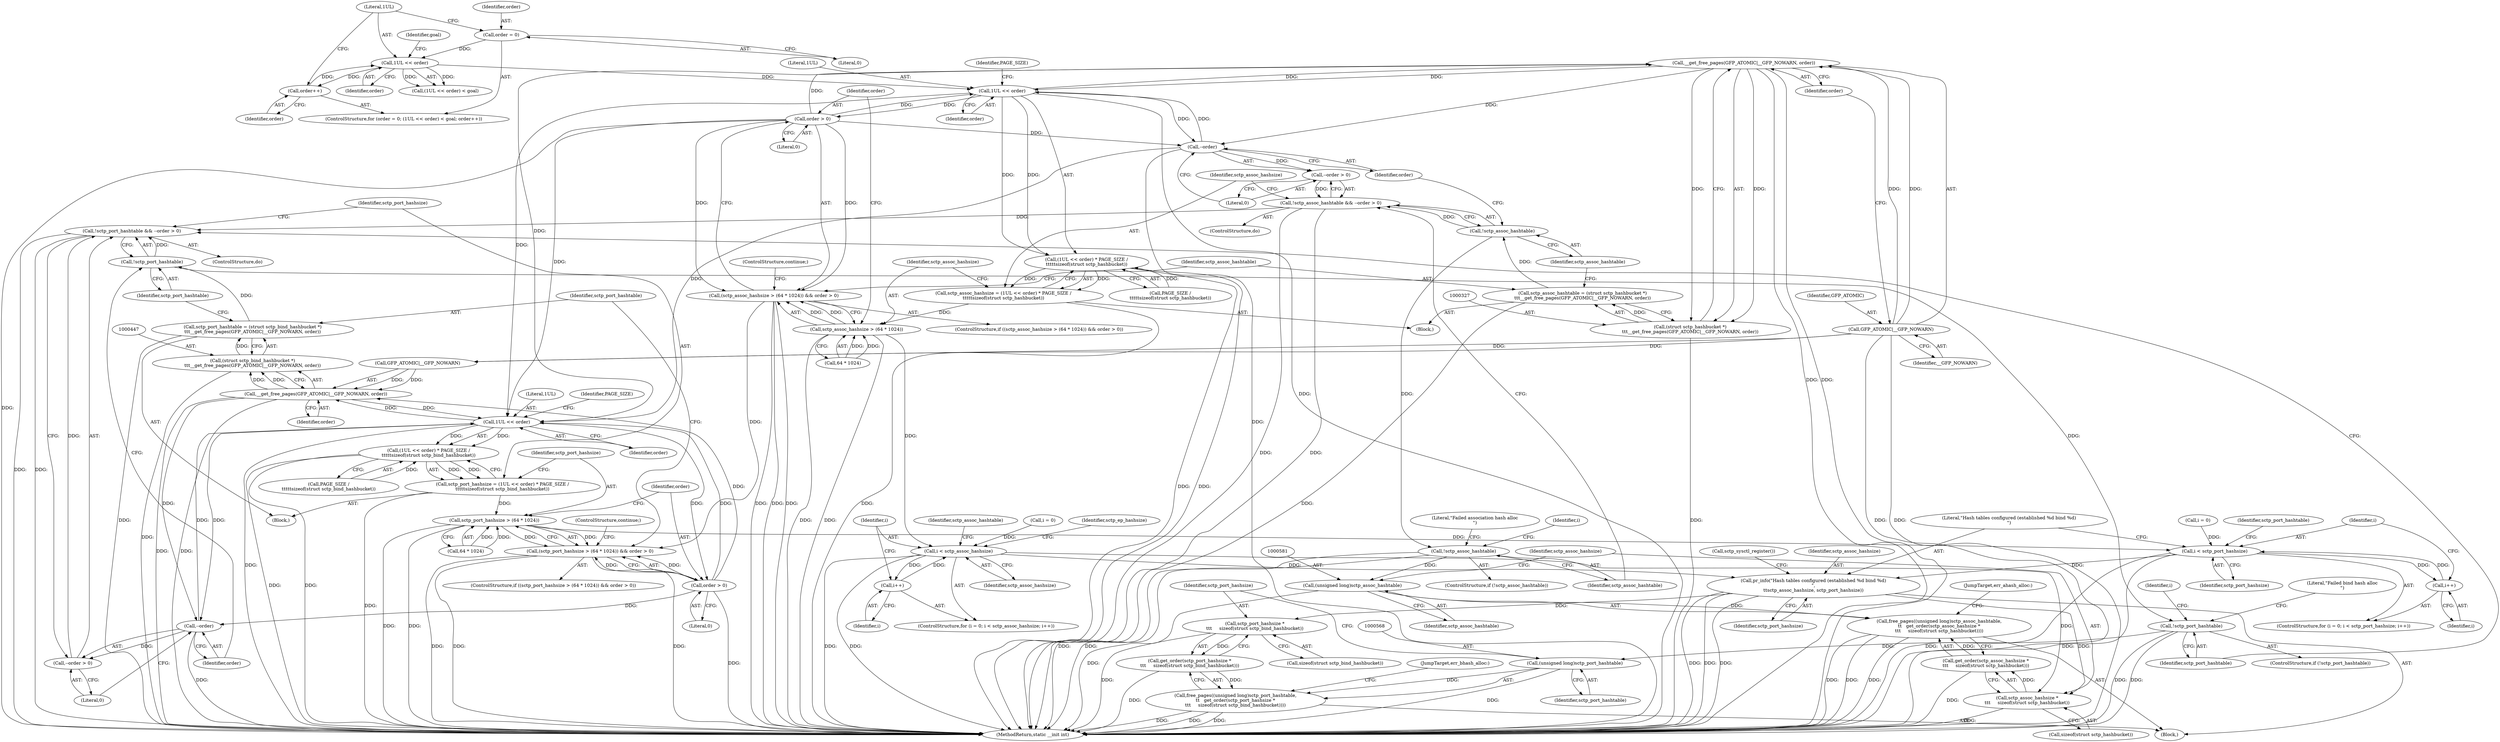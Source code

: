 digraph "0_linux_8e2d61e0aed2b7c4ecb35844fe07e0b2b762dee4_0@API" {
"1000328" [label="(Call,__get_free_pages(GFP_ATOMIC|__GFP_NOWARN, order))"];
"1000329" [label="(Call,GFP_ATOMIC|__GFP_NOWARN)"];
"1000320" [label="(Call,order > 0)"];
"1000306" [label="(Call,1UL << order)"];
"1000328" [label="(Call,__get_free_pages(GFP_ATOMIC|__GFP_NOWARN, order))"];
"1000337" [label="(Call,--order)"];
"1000295" [label="(Call,1UL << order)"];
"1000291" [label="(Call,order = 0)"];
"1000299" [label="(Call,order++)"];
"1000305" [label="(Call,(1UL << order) * PAGE_SIZE /\n\t\t\t\t\tsizeof(struct sctp_hashbucket))"];
"1000303" [label="(Call,sctp_assoc_hashsize = (1UL << order) * PAGE_SIZE /\n\t\t\t\t\tsizeof(struct sctp_hashbucket))"];
"1000315" [label="(Call,sctp_assoc_hashsize > (64 * 1024))"];
"1000314" [label="(Call,(sctp_assoc_hashsize > (64 * 1024)) && order > 0)"];
"1000434" [label="(Call,(sctp_port_hashsize > (64 * 1024)) && order > 0)"];
"1000355" [label="(Call,i < sctp_assoc_hashsize)"];
"1000358" [label="(Call,i++)"];
"1000495" [label="(Call,pr_info(\"Hash tables configured (established %d bind %d)\n\",\n\t\tsctp_assoc_hashsize, sctp_port_hashsize))"];
"1000571" [label="(Call,sctp_port_hashsize *\n\t\t\t     sizeof(struct sctp_bind_hashbucket))"];
"1000570" [label="(Call,get_order(sctp_port_hashsize *\n\t\t\t     sizeof(struct sctp_bind_hashbucket)))"];
"1000566" [label="(Call,free_pages((unsigned long)sctp_port_hashtable,\n\t\t   get_order(sctp_port_hashsize *\n\t\t\t     sizeof(struct sctp_bind_hashbucket))))"];
"1000584" [label="(Call,sctp_assoc_hashsize *\n\t\t\t     sizeof(struct sctp_hashbucket))"];
"1000583" [label="(Call,get_order(sctp_assoc_hashsize *\n\t\t\t     sizeof(struct sctp_hashbucket)))"];
"1000579" [label="(Call,free_pages((unsigned long)sctp_assoc_hashtable,\n\t\t   get_order(sctp_assoc_hashsize *\n\t\t\t     sizeof(struct sctp_hashbucket))))"];
"1000326" [label="(Call,(struct sctp_hashbucket *)\n\t\t\t__get_free_pages(GFP_ATOMIC|__GFP_NOWARN, order))"];
"1000324" [label="(Call,sctp_assoc_hashtable = (struct sctp_hashbucket *)\n\t\t\t__get_free_pages(GFP_ATOMIC|__GFP_NOWARN, order))"];
"1000334" [label="(Call,!sctp_assoc_hashtable)"];
"1000333" [label="(Call,!sctp_assoc_hashtable && --order > 0)"];
"1000453" [label="(Call,!sctp_port_hashtable && --order > 0)"];
"1000341" [label="(Call,!sctp_assoc_hashtable)"];
"1000580" [label="(Call,(unsigned long)sctp_assoc_hashtable)"];
"1000336" [label="(Call,--order > 0)"];
"1000426" [label="(Call,1UL << order)"];
"1000425" [label="(Call,(1UL << order) * PAGE_SIZE /\n\t\t\t\t\tsizeof(struct sctp_bind_hashbucket))"];
"1000423" [label="(Call,sctp_port_hashsize = (1UL << order) * PAGE_SIZE /\n\t\t\t\t\tsizeof(struct sctp_bind_hashbucket))"];
"1000435" [label="(Call,sctp_port_hashsize > (64 * 1024))"];
"1000475" [label="(Call,i < sctp_port_hashsize)"];
"1000478" [label="(Call,i++)"];
"1000440" [label="(Call,order > 0)"];
"1000448" [label="(Call,__get_free_pages(GFP_ATOMIC|__GFP_NOWARN, order))"];
"1000446" [label="(Call,(struct sctp_bind_hashbucket *)\n\t\t\t__get_free_pages(GFP_ATOMIC|__GFP_NOWARN, order))"];
"1000444" [label="(Call,sctp_port_hashtable = (struct sctp_bind_hashbucket *)\n\t\t\t__get_free_pages(GFP_ATOMIC|__GFP_NOWARN, order))"];
"1000454" [label="(Call,!sctp_port_hashtable)"];
"1000461" [label="(Call,!sctp_port_hashtable)"];
"1000567" [label="(Call,(unsigned long)sctp_port_hashtable)"];
"1000457" [label="(Call,--order)"];
"1000456" [label="(Call,--order > 0)"];
"1000422" [label="(Block,)"];
"1000351" [label="(ControlStructure,for (i = 0; i < sctp_assoc_hashsize; i++))"];
"1000433" [label="(ControlStructure,if ((sctp_port_hashsize > (64 * 1024)) && order > 0))"];
"1000307" [label="(Literal,1UL)"];
"1000365" [label="(Identifier,sctp_assoc_hashtable)"];
"1000588" [label="(JumpTarget,err_ahash_alloc:)"];
"1000324" [label="(Call,sctp_assoc_hashtable = (struct sctp_hashbucket *)\n\t\t\t__get_free_pages(GFP_ATOMIC|__GFP_NOWARN, order))"];
"1000295" [label="(Call,1UL << order)"];
"1000330" [label="(Identifier,GFP_ATOMIC)"];
"1000353" [label="(Identifier,i)"];
"1000440" [label="(Call,order > 0)"];
"1000302" [label="(Block,)"];
"1000355" [label="(Call,i < sctp_assoc_hashsize)"];
"1000479" [label="(Identifier,i)"];
"1000300" [label="(Identifier,order)"];
"1000448" [label="(Call,__get_free_pages(GFP_ATOMIC|__GFP_NOWARN, order))"];
"1000296" [label="(Literal,1UL)"];
"1000356" [label="(Identifier,i)"];
"1000566" [label="(Call,free_pages((unsigned long)sctp_port_hashtable,\n\t\t   get_order(sctp_port_hashsize *\n\t\t\t     sizeof(struct sctp_bind_hashbucket))))"];
"1000335" [label="(Identifier,sctp_assoc_hashtable)"];
"1000461" [label="(Call,!sctp_port_hashtable)"];
"1000336" [label="(Call,--order > 0)"];
"1000499" [label="(Call,sctp_sysctl_register())"];
"1000297" [label="(Identifier,order)"];
"1000454" [label="(Call,!sctp_port_hashtable)"];
"1000477" [label="(Identifier,sctp_port_hashsize)"];
"1000341" [label="(Call,!sctp_assoc_hashtable)"];
"1000338" [label="(Identifier,order)"];
"1000301" [label="(ControlStructure,do)"];
"1000328" [label="(Call,__get_free_pages(GFP_ATOMIC|__GFP_NOWARN, order))"];
"1000352" [label="(Call,i = 0)"];
"1000326" [label="(Call,(struct sctp_hashbucket *)\n\t\t\t__get_free_pages(GFP_ATOMIC|__GFP_NOWARN, order))"];
"1000434" [label="(Call,(sctp_port_hashsize > (64 * 1024)) && order > 0)"];
"1000584" [label="(Call,sctp_assoc_hashsize *\n\t\t\t     sizeof(struct sctp_hashbucket))"];
"1000475" [label="(Call,i < sctp_port_hashsize)"];
"1000314" [label="(Call,(sctp_assoc_hashsize > (64 * 1024)) && order > 0)"];
"1000321" [label="(Identifier,order)"];
"1000471" [label="(ControlStructure,for (i = 0; i < sctp_port_hashsize; i++))"];
"1000427" [label="(Literal,1UL)"];
"1000320" [label="(Call,order > 0)"];
"1000573" [label="(Call,sizeof(struct sctp_bind_hashbucket))"];
"1000452" [label="(Identifier,order)"];
"1000478" [label="(Call,i++)"];
"1000435" [label="(Call,sctp_port_hashsize > (64 * 1024))"];
"1000449" [label="(Call,GFP_ATOMIC|__GFP_NOWARN)"];
"1000323" [label="(ControlStructure,continue;)"];
"1000306" [label="(Call,1UL << order)"];
"1000342" [label="(Identifier,sctp_assoc_hashtable)"];
"1000304" [label="(Identifier,sctp_assoc_hashsize)"];
"1000292" [label="(Identifier,order)"];
"1000485" [label="(Identifier,sctp_port_hashtable)"];
"1000331" [label="(Identifier,__GFP_NOWARN)"];
"1000496" [label="(Literal,\"Hash tables configured (established %d bind %d)\n\")"];
"1000337" [label="(Call,--order)"];
"1000359" [label="(Identifier,i)"];
"1000498" [label="(Identifier,sctp_port_hashsize)"];
"1000437" [label="(Call,64 * 1024)"];
"1000473" [label="(Identifier,i)"];
"1000299" [label="(Call,order++)"];
"1000376" [label="(Identifier,sctp_ep_hashsize)"];
"1000428" [label="(Identifier,order)"];
"1000357" [label="(Identifier,sctp_assoc_hashsize)"];
"1000322" [label="(Literal,0)"];
"1000315" [label="(Call,sctp_assoc_hashsize > (64 * 1024))"];
"1000290" [label="(ControlStructure,for (order = 0; (1UL << order) < goal; order++))"];
"1000425" [label="(Call,(1UL << order) * PAGE_SIZE /\n\t\t\t\t\tsizeof(struct sctp_bind_hashbucket))"];
"1000334" [label="(Call,!sctp_assoc_hashtable)"];
"1000423" [label="(Call,sctp_port_hashsize = (1UL << order) * PAGE_SIZE /\n\t\t\t\t\tsizeof(struct sctp_bind_hashbucket))"];
"1000309" [label="(Call,PAGE_SIZE /\n\t\t\t\t\tsizeof(struct sctp_hashbucket))"];
"1000569" [label="(Identifier,sctp_port_hashtable)"];
"1000436" [label="(Identifier,sctp_port_hashsize)"];
"1000472" [label="(Call,i = 0)"];
"1000476" [label="(Identifier,i)"];
"1000316" [label="(Identifier,sctp_assoc_hashsize)"];
"1000580" [label="(Call,(unsigned long)sctp_assoc_hashtable)"];
"1000458" [label="(Identifier,order)"];
"1000421" [label="(ControlStructure,do)"];
"1000305" [label="(Call,(1UL << order) * PAGE_SIZE /\n\t\t\t\t\tsizeof(struct sctp_hashbucket))"];
"1000460" [label="(ControlStructure,if (!sctp_port_hashtable))"];
"1000339" [label="(Literal,0)"];
"1000430" [label="(Identifier,PAGE_SIZE)"];
"1000303" [label="(Call,sctp_assoc_hashsize = (1UL << order) * PAGE_SIZE /\n\t\t\t\t\tsizeof(struct sctp_hashbucket))"];
"1000572" [label="(Identifier,sctp_port_hashsize)"];
"1000443" [label="(ControlStructure,continue;)"];
"1000294" [label="(Call,(1UL << order) < goal)"];
"1000446" [label="(Call,(struct sctp_bind_hashbucket *)\n\t\t\t__get_free_pages(GFP_ATOMIC|__GFP_NOWARN, order))"];
"1000340" [label="(ControlStructure,if (!sctp_assoc_hashtable))"];
"1000332" [label="(Identifier,order)"];
"1000112" [label="(Block,)"];
"1000424" [label="(Identifier,sctp_port_hashsize)"];
"1000579" [label="(Call,free_pages((unsigned long)sctp_assoc_hashtable,\n\t\t   get_order(sctp_assoc_hashsize *\n\t\t\t     sizeof(struct sctp_hashbucket))))"];
"1000453" [label="(Call,!sctp_port_hashtable && --order > 0)"];
"1000497" [label="(Identifier,sctp_assoc_hashsize)"];
"1000429" [label="(Call,PAGE_SIZE /\n\t\t\t\t\tsizeof(struct sctp_bind_hashbucket))"];
"1000444" [label="(Call,sctp_port_hashtable = (struct sctp_bind_hashbucket *)\n\t\t\t__get_free_pages(GFP_ATOMIC|__GFP_NOWARN, order))"];
"1000583" [label="(Call,get_order(sctp_assoc_hashsize *\n\t\t\t     sizeof(struct sctp_hashbucket)))"];
"1000457" [label="(Call,--order)"];
"1000586" [label="(Call,sizeof(struct sctp_hashbucket))"];
"1000298" [label="(Identifier,goal)"];
"1000445" [label="(Identifier,sctp_port_hashtable)"];
"1000455" [label="(Identifier,sctp_port_hashtable)"];
"1000459" [label="(Literal,0)"];
"1000325" [label="(Identifier,sctp_assoc_hashtable)"];
"1000456" [label="(Call,--order > 0)"];
"1000465" [label="(Literal,\"Failed bind hash alloc\n\")"];
"1000570" [label="(Call,get_order(sctp_port_hashsize *\n\t\t\t     sizeof(struct sctp_bind_hashbucket)))"];
"1000308" [label="(Identifier,order)"];
"1000291" [label="(Call,order = 0)"];
"1000599" [label="(MethodReturn,static __init int)"];
"1000462" [label="(Identifier,sctp_port_hashtable)"];
"1000317" [label="(Call,64 * 1024)"];
"1000329" [label="(Call,GFP_ATOMIC|__GFP_NOWARN)"];
"1000567" [label="(Call,(unsigned long)sctp_port_hashtable)"];
"1000442" [label="(Literal,0)"];
"1000571" [label="(Call,sctp_port_hashsize *\n\t\t\t     sizeof(struct sctp_bind_hashbucket))"];
"1000441" [label="(Identifier,order)"];
"1000358" [label="(Call,i++)"];
"1000313" [label="(ControlStructure,if ((sctp_assoc_hashsize > (64 * 1024)) && order > 0))"];
"1000310" [label="(Identifier,PAGE_SIZE)"];
"1000575" [label="(JumpTarget,err_bhash_alloc:)"];
"1000293" [label="(Literal,0)"];
"1000345" [label="(Literal,\"Failed association hash alloc\n\")"];
"1000426" [label="(Call,1UL << order)"];
"1000333" [label="(Call,!sctp_assoc_hashtable && --order > 0)"];
"1000585" [label="(Identifier,sctp_assoc_hashsize)"];
"1000582" [label="(Identifier,sctp_assoc_hashtable)"];
"1000495" [label="(Call,pr_info(\"Hash tables configured (established %d bind %d)\n\",\n\t\tsctp_assoc_hashsize, sctp_port_hashsize))"];
"1000328" -> "1000326"  [label="AST: "];
"1000328" -> "1000332"  [label="CFG: "];
"1000329" -> "1000328"  [label="AST: "];
"1000332" -> "1000328"  [label="AST: "];
"1000326" -> "1000328"  [label="CFG: "];
"1000328" -> "1000599"  [label="DDG: "];
"1000328" -> "1000599"  [label="DDG: "];
"1000328" -> "1000306"  [label="DDG: "];
"1000328" -> "1000326"  [label="DDG: "];
"1000328" -> "1000326"  [label="DDG: "];
"1000329" -> "1000328"  [label="DDG: "];
"1000329" -> "1000328"  [label="DDG: "];
"1000320" -> "1000328"  [label="DDG: "];
"1000306" -> "1000328"  [label="DDG: "];
"1000328" -> "1000337"  [label="DDG: "];
"1000328" -> "1000426"  [label="DDG: "];
"1000329" -> "1000331"  [label="CFG: "];
"1000330" -> "1000329"  [label="AST: "];
"1000331" -> "1000329"  [label="AST: "];
"1000332" -> "1000329"  [label="CFG: "];
"1000329" -> "1000599"  [label="DDG: "];
"1000329" -> "1000599"  [label="DDG: "];
"1000329" -> "1000449"  [label="DDG: "];
"1000329" -> "1000449"  [label="DDG: "];
"1000320" -> "1000314"  [label="AST: "];
"1000320" -> "1000322"  [label="CFG: "];
"1000321" -> "1000320"  [label="AST: "];
"1000322" -> "1000320"  [label="AST: "];
"1000314" -> "1000320"  [label="CFG: "];
"1000320" -> "1000599"  [label="DDG: "];
"1000320" -> "1000306"  [label="DDG: "];
"1000320" -> "1000314"  [label="DDG: "];
"1000320" -> "1000314"  [label="DDG: "];
"1000306" -> "1000320"  [label="DDG: "];
"1000320" -> "1000337"  [label="DDG: "];
"1000320" -> "1000426"  [label="DDG: "];
"1000306" -> "1000305"  [label="AST: "];
"1000306" -> "1000308"  [label="CFG: "];
"1000307" -> "1000306"  [label="AST: "];
"1000308" -> "1000306"  [label="AST: "];
"1000310" -> "1000306"  [label="CFG: "];
"1000306" -> "1000599"  [label="DDG: "];
"1000306" -> "1000305"  [label="DDG: "];
"1000306" -> "1000305"  [label="DDG: "];
"1000337" -> "1000306"  [label="DDG: "];
"1000295" -> "1000306"  [label="DDG: "];
"1000306" -> "1000337"  [label="DDG: "];
"1000306" -> "1000426"  [label="DDG: "];
"1000337" -> "1000336"  [label="AST: "];
"1000337" -> "1000338"  [label="CFG: "];
"1000338" -> "1000337"  [label="AST: "];
"1000339" -> "1000337"  [label="CFG: "];
"1000337" -> "1000599"  [label="DDG: "];
"1000337" -> "1000336"  [label="DDG: "];
"1000337" -> "1000426"  [label="DDG: "];
"1000295" -> "1000294"  [label="AST: "];
"1000295" -> "1000297"  [label="CFG: "];
"1000296" -> "1000295"  [label="AST: "];
"1000297" -> "1000295"  [label="AST: "];
"1000298" -> "1000295"  [label="CFG: "];
"1000295" -> "1000294"  [label="DDG: "];
"1000295" -> "1000294"  [label="DDG: "];
"1000291" -> "1000295"  [label="DDG: "];
"1000299" -> "1000295"  [label="DDG: "];
"1000295" -> "1000299"  [label="DDG: "];
"1000291" -> "1000290"  [label="AST: "];
"1000291" -> "1000293"  [label="CFG: "];
"1000292" -> "1000291"  [label="AST: "];
"1000293" -> "1000291"  [label="AST: "];
"1000296" -> "1000291"  [label="CFG: "];
"1000299" -> "1000290"  [label="AST: "];
"1000299" -> "1000300"  [label="CFG: "];
"1000300" -> "1000299"  [label="AST: "];
"1000296" -> "1000299"  [label="CFG: "];
"1000305" -> "1000303"  [label="AST: "];
"1000305" -> "1000309"  [label="CFG: "];
"1000309" -> "1000305"  [label="AST: "];
"1000303" -> "1000305"  [label="CFG: "];
"1000305" -> "1000599"  [label="DDG: "];
"1000305" -> "1000599"  [label="DDG: "];
"1000305" -> "1000303"  [label="DDG: "];
"1000305" -> "1000303"  [label="DDG: "];
"1000309" -> "1000305"  [label="DDG: "];
"1000303" -> "1000302"  [label="AST: "];
"1000304" -> "1000303"  [label="AST: "];
"1000316" -> "1000303"  [label="CFG: "];
"1000303" -> "1000599"  [label="DDG: "];
"1000303" -> "1000315"  [label="DDG: "];
"1000315" -> "1000314"  [label="AST: "];
"1000315" -> "1000317"  [label="CFG: "];
"1000316" -> "1000315"  [label="AST: "];
"1000317" -> "1000315"  [label="AST: "];
"1000321" -> "1000315"  [label="CFG: "];
"1000314" -> "1000315"  [label="CFG: "];
"1000315" -> "1000599"  [label="DDG: "];
"1000315" -> "1000599"  [label="DDG: "];
"1000315" -> "1000314"  [label="DDG: "];
"1000315" -> "1000314"  [label="DDG: "];
"1000317" -> "1000315"  [label="DDG: "];
"1000317" -> "1000315"  [label="DDG: "];
"1000315" -> "1000355"  [label="DDG: "];
"1000314" -> "1000313"  [label="AST: "];
"1000323" -> "1000314"  [label="CFG: "];
"1000325" -> "1000314"  [label="CFG: "];
"1000314" -> "1000599"  [label="DDG: "];
"1000314" -> "1000599"  [label="DDG: "];
"1000314" -> "1000599"  [label="DDG: "];
"1000314" -> "1000434"  [label="DDG: "];
"1000434" -> "1000433"  [label="AST: "];
"1000434" -> "1000435"  [label="CFG: "];
"1000434" -> "1000440"  [label="CFG: "];
"1000435" -> "1000434"  [label="AST: "];
"1000440" -> "1000434"  [label="AST: "];
"1000443" -> "1000434"  [label="CFG: "];
"1000445" -> "1000434"  [label="CFG: "];
"1000434" -> "1000599"  [label="DDG: "];
"1000434" -> "1000599"  [label="DDG: "];
"1000434" -> "1000599"  [label="DDG: "];
"1000435" -> "1000434"  [label="DDG: "];
"1000435" -> "1000434"  [label="DDG: "];
"1000440" -> "1000434"  [label="DDG: "];
"1000440" -> "1000434"  [label="DDG: "];
"1000355" -> "1000351"  [label="AST: "];
"1000355" -> "1000357"  [label="CFG: "];
"1000356" -> "1000355"  [label="AST: "];
"1000357" -> "1000355"  [label="AST: "];
"1000365" -> "1000355"  [label="CFG: "];
"1000376" -> "1000355"  [label="CFG: "];
"1000355" -> "1000599"  [label="DDG: "];
"1000355" -> "1000599"  [label="DDG: "];
"1000352" -> "1000355"  [label="DDG: "];
"1000358" -> "1000355"  [label="DDG: "];
"1000355" -> "1000358"  [label="DDG: "];
"1000355" -> "1000495"  [label="DDG: "];
"1000355" -> "1000584"  [label="DDG: "];
"1000358" -> "1000351"  [label="AST: "];
"1000358" -> "1000359"  [label="CFG: "];
"1000359" -> "1000358"  [label="AST: "];
"1000356" -> "1000358"  [label="CFG: "];
"1000495" -> "1000112"  [label="AST: "];
"1000495" -> "1000498"  [label="CFG: "];
"1000496" -> "1000495"  [label="AST: "];
"1000497" -> "1000495"  [label="AST: "];
"1000498" -> "1000495"  [label="AST: "];
"1000499" -> "1000495"  [label="CFG: "];
"1000495" -> "1000599"  [label="DDG: "];
"1000495" -> "1000599"  [label="DDG: "];
"1000495" -> "1000599"  [label="DDG: "];
"1000475" -> "1000495"  [label="DDG: "];
"1000495" -> "1000571"  [label="DDG: "];
"1000495" -> "1000584"  [label="DDG: "];
"1000571" -> "1000570"  [label="AST: "];
"1000571" -> "1000573"  [label="CFG: "];
"1000572" -> "1000571"  [label="AST: "];
"1000573" -> "1000571"  [label="AST: "];
"1000570" -> "1000571"  [label="CFG: "];
"1000571" -> "1000599"  [label="DDG: "];
"1000571" -> "1000570"  [label="DDG: "];
"1000570" -> "1000566"  [label="AST: "];
"1000566" -> "1000570"  [label="CFG: "];
"1000570" -> "1000599"  [label="DDG: "];
"1000570" -> "1000566"  [label="DDG: "];
"1000566" -> "1000112"  [label="AST: "];
"1000567" -> "1000566"  [label="AST: "];
"1000575" -> "1000566"  [label="CFG: "];
"1000566" -> "1000599"  [label="DDG: "];
"1000566" -> "1000599"  [label="DDG: "];
"1000566" -> "1000599"  [label="DDG: "];
"1000567" -> "1000566"  [label="DDG: "];
"1000584" -> "1000583"  [label="AST: "];
"1000584" -> "1000586"  [label="CFG: "];
"1000585" -> "1000584"  [label="AST: "];
"1000586" -> "1000584"  [label="AST: "];
"1000583" -> "1000584"  [label="CFG: "];
"1000584" -> "1000599"  [label="DDG: "];
"1000584" -> "1000583"  [label="DDG: "];
"1000583" -> "1000579"  [label="AST: "];
"1000579" -> "1000583"  [label="CFG: "];
"1000583" -> "1000599"  [label="DDG: "];
"1000583" -> "1000579"  [label="DDG: "];
"1000579" -> "1000112"  [label="AST: "];
"1000580" -> "1000579"  [label="AST: "];
"1000588" -> "1000579"  [label="CFG: "];
"1000579" -> "1000599"  [label="DDG: "];
"1000579" -> "1000599"  [label="DDG: "];
"1000579" -> "1000599"  [label="DDG: "];
"1000580" -> "1000579"  [label="DDG: "];
"1000326" -> "1000324"  [label="AST: "];
"1000327" -> "1000326"  [label="AST: "];
"1000324" -> "1000326"  [label="CFG: "];
"1000326" -> "1000599"  [label="DDG: "];
"1000326" -> "1000324"  [label="DDG: "];
"1000324" -> "1000302"  [label="AST: "];
"1000325" -> "1000324"  [label="AST: "];
"1000335" -> "1000324"  [label="CFG: "];
"1000324" -> "1000599"  [label="DDG: "];
"1000324" -> "1000334"  [label="DDG: "];
"1000334" -> "1000333"  [label="AST: "];
"1000334" -> "1000335"  [label="CFG: "];
"1000335" -> "1000334"  [label="AST: "];
"1000338" -> "1000334"  [label="CFG: "];
"1000333" -> "1000334"  [label="CFG: "];
"1000334" -> "1000333"  [label="DDG: "];
"1000334" -> "1000341"  [label="DDG: "];
"1000333" -> "1000301"  [label="AST: "];
"1000333" -> "1000336"  [label="CFG: "];
"1000336" -> "1000333"  [label="AST: "];
"1000304" -> "1000333"  [label="CFG: "];
"1000342" -> "1000333"  [label="CFG: "];
"1000333" -> "1000599"  [label="DDG: "];
"1000333" -> "1000599"  [label="DDG: "];
"1000336" -> "1000333"  [label="DDG: "];
"1000333" -> "1000453"  [label="DDG: "];
"1000453" -> "1000421"  [label="AST: "];
"1000453" -> "1000454"  [label="CFG: "];
"1000453" -> "1000456"  [label="CFG: "];
"1000454" -> "1000453"  [label="AST: "];
"1000456" -> "1000453"  [label="AST: "];
"1000424" -> "1000453"  [label="CFG: "];
"1000462" -> "1000453"  [label="CFG: "];
"1000453" -> "1000599"  [label="DDG: "];
"1000453" -> "1000599"  [label="DDG: "];
"1000454" -> "1000453"  [label="DDG: "];
"1000456" -> "1000453"  [label="DDG: "];
"1000341" -> "1000340"  [label="AST: "];
"1000341" -> "1000342"  [label="CFG: "];
"1000342" -> "1000341"  [label="AST: "];
"1000345" -> "1000341"  [label="CFG: "];
"1000353" -> "1000341"  [label="CFG: "];
"1000341" -> "1000599"  [label="DDG: "];
"1000341" -> "1000599"  [label="DDG: "];
"1000341" -> "1000580"  [label="DDG: "];
"1000580" -> "1000582"  [label="CFG: "];
"1000581" -> "1000580"  [label="AST: "];
"1000582" -> "1000580"  [label="AST: "];
"1000585" -> "1000580"  [label="CFG: "];
"1000580" -> "1000599"  [label="DDG: "];
"1000336" -> "1000339"  [label="CFG: "];
"1000339" -> "1000336"  [label="AST: "];
"1000426" -> "1000425"  [label="AST: "];
"1000426" -> "1000428"  [label="CFG: "];
"1000427" -> "1000426"  [label="AST: "];
"1000428" -> "1000426"  [label="AST: "];
"1000430" -> "1000426"  [label="CFG: "];
"1000426" -> "1000599"  [label="DDG: "];
"1000426" -> "1000425"  [label="DDG: "];
"1000426" -> "1000425"  [label="DDG: "];
"1000457" -> "1000426"  [label="DDG: "];
"1000440" -> "1000426"  [label="DDG: "];
"1000448" -> "1000426"  [label="DDG: "];
"1000426" -> "1000440"  [label="DDG: "];
"1000426" -> "1000448"  [label="DDG: "];
"1000426" -> "1000457"  [label="DDG: "];
"1000425" -> "1000423"  [label="AST: "];
"1000425" -> "1000429"  [label="CFG: "];
"1000429" -> "1000425"  [label="AST: "];
"1000423" -> "1000425"  [label="CFG: "];
"1000425" -> "1000599"  [label="DDG: "];
"1000425" -> "1000599"  [label="DDG: "];
"1000425" -> "1000423"  [label="DDG: "];
"1000425" -> "1000423"  [label="DDG: "];
"1000429" -> "1000425"  [label="DDG: "];
"1000423" -> "1000422"  [label="AST: "];
"1000424" -> "1000423"  [label="AST: "];
"1000436" -> "1000423"  [label="CFG: "];
"1000423" -> "1000599"  [label="DDG: "];
"1000423" -> "1000435"  [label="DDG: "];
"1000435" -> "1000437"  [label="CFG: "];
"1000436" -> "1000435"  [label="AST: "];
"1000437" -> "1000435"  [label="AST: "];
"1000441" -> "1000435"  [label="CFG: "];
"1000435" -> "1000599"  [label="DDG: "];
"1000435" -> "1000599"  [label="DDG: "];
"1000437" -> "1000435"  [label="DDG: "];
"1000437" -> "1000435"  [label="DDG: "];
"1000435" -> "1000475"  [label="DDG: "];
"1000475" -> "1000471"  [label="AST: "];
"1000475" -> "1000477"  [label="CFG: "];
"1000476" -> "1000475"  [label="AST: "];
"1000477" -> "1000475"  [label="AST: "];
"1000485" -> "1000475"  [label="CFG: "];
"1000496" -> "1000475"  [label="CFG: "];
"1000475" -> "1000599"  [label="DDG: "];
"1000475" -> "1000599"  [label="DDG: "];
"1000478" -> "1000475"  [label="DDG: "];
"1000472" -> "1000475"  [label="DDG: "];
"1000475" -> "1000478"  [label="DDG: "];
"1000478" -> "1000471"  [label="AST: "];
"1000478" -> "1000479"  [label="CFG: "];
"1000479" -> "1000478"  [label="AST: "];
"1000476" -> "1000478"  [label="CFG: "];
"1000440" -> "1000442"  [label="CFG: "];
"1000441" -> "1000440"  [label="AST: "];
"1000442" -> "1000440"  [label="AST: "];
"1000440" -> "1000599"  [label="DDG: "];
"1000440" -> "1000448"  [label="DDG: "];
"1000440" -> "1000457"  [label="DDG: "];
"1000448" -> "1000446"  [label="AST: "];
"1000448" -> "1000452"  [label="CFG: "];
"1000449" -> "1000448"  [label="AST: "];
"1000452" -> "1000448"  [label="AST: "];
"1000446" -> "1000448"  [label="CFG: "];
"1000448" -> "1000599"  [label="DDG: "];
"1000448" -> "1000599"  [label="DDG: "];
"1000448" -> "1000446"  [label="DDG: "];
"1000448" -> "1000446"  [label="DDG: "];
"1000449" -> "1000448"  [label="DDG: "];
"1000449" -> "1000448"  [label="DDG: "];
"1000448" -> "1000457"  [label="DDG: "];
"1000446" -> "1000444"  [label="AST: "];
"1000447" -> "1000446"  [label="AST: "];
"1000444" -> "1000446"  [label="CFG: "];
"1000446" -> "1000599"  [label="DDG: "];
"1000446" -> "1000444"  [label="DDG: "];
"1000444" -> "1000422"  [label="AST: "];
"1000445" -> "1000444"  [label="AST: "];
"1000455" -> "1000444"  [label="CFG: "];
"1000444" -> "1000599"  [label="DDG: "];
"1000444" -> "1000454"  [label="DDG: "];
"1000454" -> "1000455"  [label="CFG: "];
"1000455" -> "1000454"  [label="AST: "];
"1000458" -> "1000454"  [label="CFG: "];
"1000454" -> "1000461"  [label="DDG: "];
"1000461" -> "1000460"  [label="AST: "];
"1000461" -> "1000462"  [label="CFG: "];
"1000462" -> "1000461"  [label="AST: "];
"1000465" -> "1000461"  [label="CFG: "];
"1000473" -> "1000461"  [label="CFG: "];
"1000461" -> "1000599"  [label="DDG: "];
"1000461" -> "1000599"  [label="DDG: "];
"1000461" -> "1000567"  [label="DDG: "];
"1000567" -> "1000569"  [label="CFG: "];
"1000568" -> "1000567"  [label="AST: "];
"1000569" -> "1000567"  [label="AST: "];
"1000572" -> "1000567"  [label="CFG: "];
"1000567" -> "1000599"  [label="DDG: "];
"1000457" -> "1000456"  [label="AST: "];
"1000457" -> "1000458"  [label="CFG: "];
"1000458" -> "1000457"  [label="AST: "];
"1000459" -> "1000457"  [label="CFG: "];
"1000457" -> "1000599"  [label="DDG: "];
"1000457" -> "1000456"  [label="DDG: "];
"1000456" -> "1000459"  [label="CFG: "];
"1000459" -> "1000456"  [label="AST: "];
}
